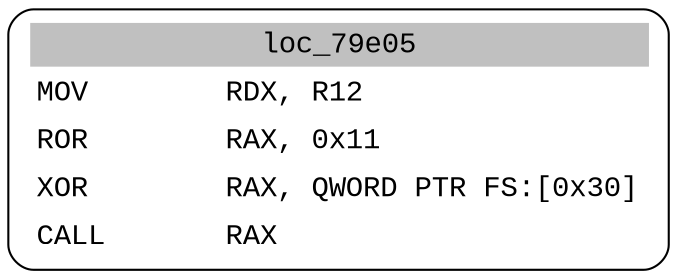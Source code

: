 digraph asm_graph {
1941 [
shape="Mrecord" fontname="Courier New"label =<<table border="0" cellborder="0" cellpadding="3"><tr><td align="center" colspan="2" bgcolor="grey">loc_79e05</td></tr><tr><td align="left">MOV        RDX, R12</td></tr><tr><td align="left">ROR        RAX, 0x11</td></tr><tr><td align="left">XOR        RAX, QWORD PTR FS:[0x30]</td></tr><tr><td align="left">CALL       RAX</td></tr></table>> ];
}